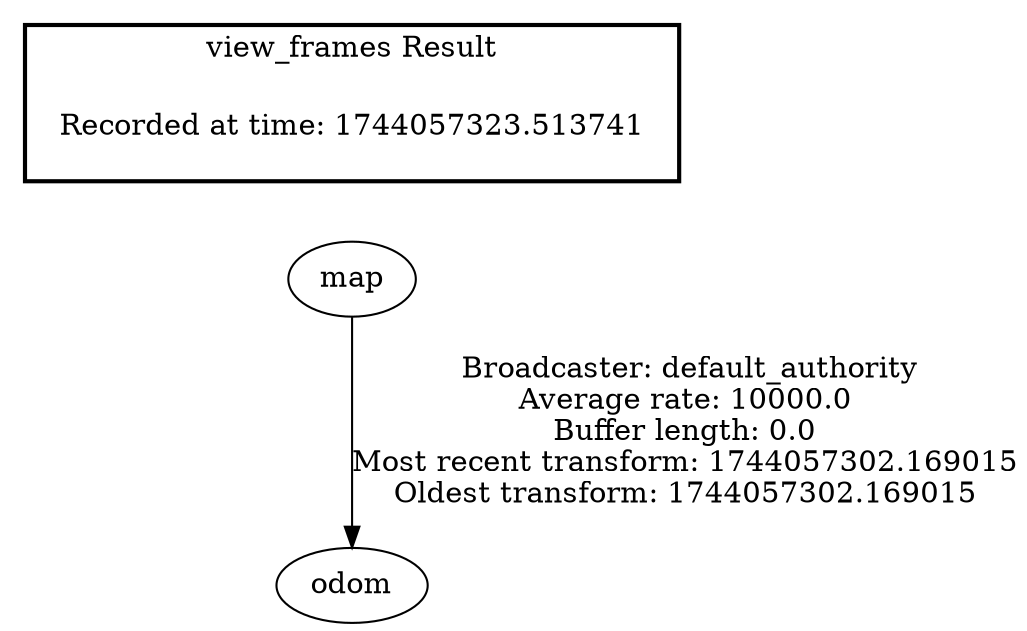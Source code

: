 digraph G {
"map" -> "odom"[label=" Broadcaster: default_authority\nAverage rate: 10000.0\nBuffer length: 0.0\nMost recent transform: 1744057302.169015\nOldest transform: 1744057302.169015\n"];
edge [style=invis];
 subgraph cluster_legend { style=bold; color=black; label ="view_frames Result";
"Recorded at time: 1744057323.513741"[ shape=plaintext ] ;
}->"map";
}